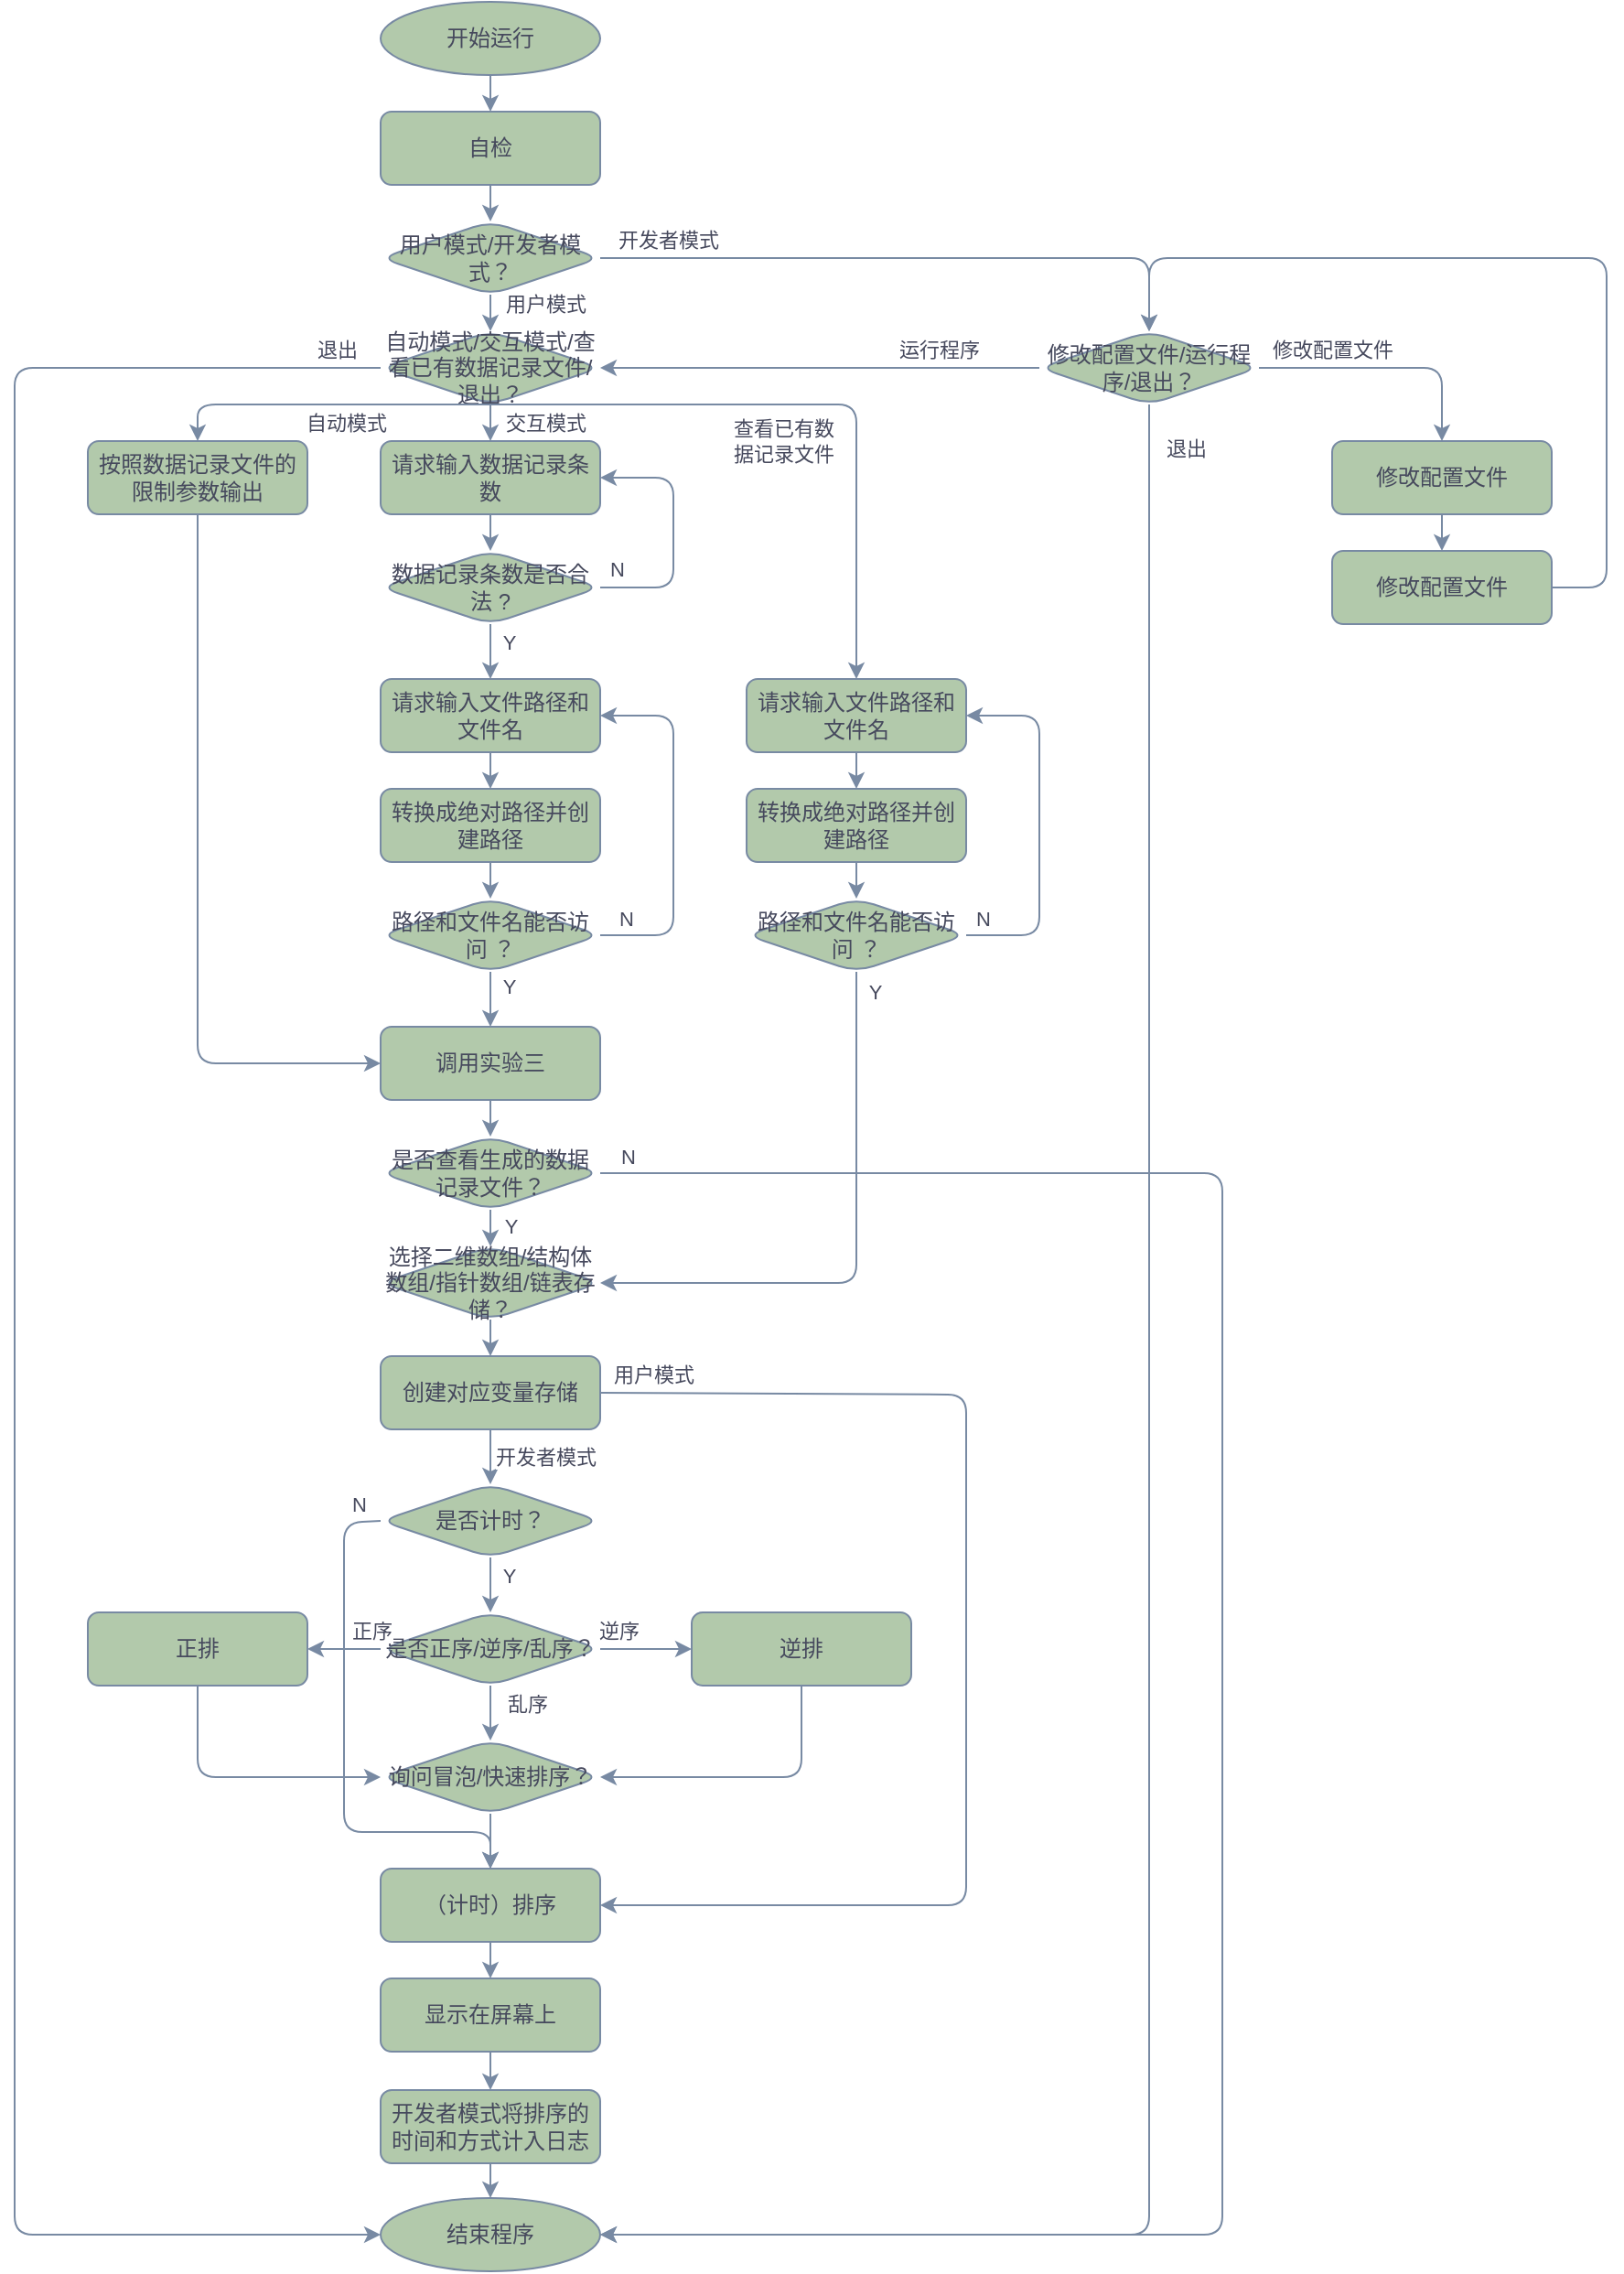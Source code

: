 <mxfile version="18.0.4" type="device"><diagram id="C5RBs43oDa-KdzZeNtuy" name="Page-1"><mxGraphModel dx="1183" dy="713" grid="1" gridSize="10" guides="1" tooltips="1" connect="1" arrows="1" fold="1" page="0" pageScale="1" pageWidth="827" pageHeight="1169" math="0" shadow="0"><root><mxCell id="WIyWlLk6GJQsqaUBKTNV-0"/><mxCell id="WIyWlLk6GJQsqaUBKTNV-1" parent="WIyWlLk6GJQsqaUBKTNV-0"/><mxCell id="RCvAtb0F2QyLSg0cnkYa-0" value="开始运行" style="ellipse;whiteSpace=wrap;html=1;rounded=1;fillColor=#B2C9AB;strokeColor=#788AA3;fontColor=#46495D;" parent="WIyWlLk6GJQsqaUBKTNV-1" vertex="1"><mxGeometry x="280" y="40" width="120" height="40" as="geometry"/></mxCell><mxCell id="RCvAtb0F2QyLSg0cnkYa-1" value="自检" style="rounded=1;whiteSpace=wrap;html=1;fillColor=#B2C9AB;strokeColor=#788AA3;fontColor=#46495D;" parent="WIyWlLk6GJQsqaUBKTNV-1" vertex="1"><mxGeometry x="280" y="100" width="120" height="40" as="geometry"/></mxCell><mxCell id="RCvAtb0F2QyLSg0cnkYa-2" value="" style="endArrow=classic;html=1;rounded=1;entryX=0.5;entryY=0;entryDx=0;entryDy=0;exitX=0.5;exitY=1;exitDx=0;exitDy=0;strokeColor=#788AA3;fontColor=#46495D;" parent="WIyWlLk6GJQsqaUBKTNV-1" source="RCvAtb0F2QyLSg0cnkYa-0" target="RCvAtb0F2QyLSg0cnkYa-1" edge="1"><mxGeometry width="50" height="50" relative="1" as="geometry"><mxPoint x="224" y="130" as="sourcePoint"/><mxPoint x="274" y="80" as="targetPoint"/></mxGeometry></mxCell><mxCell id="RCvAtb0F2QyLSg0cnkYa-4" value="用户模式/开发者模式？" style="rhombus;whiteSpace=wrap;html=1;rounded=1;fillColor=#B2C9AB;strokeColor=#788AA3;fontColor=#46495D;" parent="WIyWlLk6GJQsqaUBKTNV-1" vertex="1"><mxGeometry x="280" y="160" width="120" height="40" as="geometry"/></mxCell><mxCell id="RCvAtb0F2QyLSg0cnkYa-6" value="开发者模式" style="endArrow=classic;html=1;rounded=1;exitX=1;exitY=0.5;exitDx=0;exitDy=0;entryX=0.5;entryY=0;entryDx=0;entryDy=0;strokeColor=#788AA3;fontColor=#46495D;" parent="WIyWlLk6GJQsqaUBKTNV-1" source="RCvAtb0F2QyLSg0cnkYa-4" target="RCvAtb0F2QyLSg0cnkYa-8" edge="1"><mxGeometry x="-0.786" y="10" width="50" height="50" relative="1" as="geometry"><mxPoint x="464" y="230" as="sourcePoint"/><mxPoint x="524" y="180" as="targetPoint"/><Array as="points"><mxPoint x="700" y="180"/></Array><mxPoint as="offset"/></mxGeometry></mxCell><mxCell id="RCvAtb0F2QyLSg0cnkYa-7" value="用户模式" style="endArrow=classic;html=1;rounded=1;exitX=0.5;exitY=1;exitDx=0;exitDy=0;entryX=0.5;entryY=0;entryDx=0;entryDy=0;strokeColor=#788AA3;fontColor=#46495D;" parent="WIyWlLk6GJQsqaUBKTNV-1" source="RCvAtb0F2QyLSg0cnkYa-4" target="RCvAtb0F2QyLSg0cnkYa-9" edge="1"><mxGeometry x="-0.5" y="30" width="50" height="50" relative="1" as="geometry"><mxPoint x="204" y="230" as="sourcePoint"/><mxPoint x="174" y="180" as="targetPoint"/><Array as="points"/><mxPoint as="offset"/></mxGeometry></mxCell><mxCell id="RCvAtb0F2QyLSg0cnkYa-8" value="修改配置文件/运行程序/退出？" style="rhombus;whiteSpace=wrap;html=1;rounded=1;fillColor=#B2C9AB;strokeColor=#788AA3;fontColor=#46495D;" parent="WIyWlLk6GJQsqaUBKTNV-1" vertex="1"><mxGeometry x="640" y="220" width="120" height="40" as="geometry"/></mxCell><mxCell id="RCvAtb0F2QyLSg0cnkYa-9" value="自动模式/交互模式/查看已有数据记录文件/&lt;br&gt;退出？" style="rhombus;whiteSpace=wrap;html=1;rounded=1;fillColor=#B2C9AB;strokeColor=#788AA3;fontColor=#46495D;" parent="WIyWlLk6GJQsqaUBKTNV-1" vertex="1"><mxGeometry x="280" y="220" width="120" height="40" as="geometry"/></mxCell><mxCell id="RCvAtb0F2QyLSg0cnkYa-11" value="" style="endArrow=classic;html=1;rounded=1;entryX=0.5;entryY=0;entryDx=0;entryDy=0;exitX=0.5;exitY=1;exitDx=0;exitDy=0;strokeColor=#788AA3;fontColor=#46495D;" parent="WIyWlLk6GJQsqaUBKTNV-1" source="RCvAtb0F2QyLSg0cnkYa-1" target="RCvAtb0F2QyLSg0cnkYa-4" edge="1"><mxGeometry width="50" height="50" relative="1" as="geometry"><mxPoint x="154" y="130" as="sourcePoint"/><mxPoint x="204" y="80" as="targetPoint"/></mxGeometry></mxCell><mxCell id="RCvAtb0F2QyLSg0cnkYa-12" value="自动模式" style="endArrow=classic;html=1;rounded=1;exitX=0.5;exitY=1;exitDx=0;exitDy=0;entryX=0.5;entryY=0;entryDx=0;entryDy=0;strokeColor=#788AA3;fontColor=#46495D;" parent="WIyWlLk6GJQsqaUBKTNV-1" source="RCvAtb0F2QyLSg0cnkYa-9" target="RCvAtb0F2QyLSg0cnkYa-22" edge="1"><mxGeometry x="-0.116" y="10" width="50" height="50" relative="1" as="geometry"><mxPoint x="324" y="420" as="sourcePoint"/><mxPoint x="174" y="280" as="targetPoint"/><Array as="points"><mxPoint x="180" y="260"/></Array><mxPoint as="offset"/></mxGeometry></mxCell><mxCell id="RCvAtb0F2QyLSg0cnkYa-13" value="交互模式" style="endArrow=classic;html=1;rounded=1;exitX=0.5;exitY=1;exitDx=0;exitDy=0;entryX=0.5;entryY=0;entryDx=0;entryDy=0;strokeColor=#788AA3;fontColor=#46495D;" parent="WIyWlLk6GJQsqaUBKTNV-1" source="RCvAtb0F2QyLSg0cnkYa-9" target="RCvAtb0F2QyLSg0cnkYa-23" edge="1"><mxGeometry y="30" width="50" height="50" relative="1" as="geometry"><mxPoint x="384" y="440" as="sourcePoint"/><mxPoint x="354" y="280" as="targetPoint"/><mxPoint as="offset"/></mxGeometry></mxCell><mxCell id="RCvAtb0F2QyLSg0cnkYa-14" value="修改配置文件" style="endArrow=classic;html=1;rounded=1;exitX=1;exitY=0.5;exitDx=0;exitDy=0;entryX=0.5;entryY=0;entryDx=0;entryDy=0;strokeColor=#788AA3;fontColor=#46495D;" parent="WIyWlLk6GJQsqaUBKTNV-1" source="RCvAtb0F2QyLSg0cnkYa-8" target="RCvAtb0F2QyLSg0cnkYa-15" edge="1"><mxGeometry x="-0.429" y="10" width="50" height="50" relative="1" as="geometry"><mxPoint x="700" y="440" as="sourcePoint"/><mxPoint x="690" y="360" as="targetPoint"/><Array as="points"><mxPoint x="860" y="240"/></Array><mxPoint as="offset"/></mxGeometry></mxCell><mxCell id="RCvAtb0F2QyLSg0cnkYa-15" value="修改配置文件" style="rounded=1;whiteSpace=wrap;html=1;fillColor=#B2C9AB;strokeColor=#788AA3;fontColor=#46495D;" parent="WIyWlLk6GJQsqaUBKTNV-1" vertex="1"><mxGeometry x="800" y="280" width="120" height="40" as="geometry"/></mxCell><mxCell id="RCvAtb0F2QyLSg0cnkYa-17" value="是否计时？" style="rhombus;whiteSpace=wrap;html=1;rounded=1;fillColor=#B2C9AB;strokeColor=#788AA3;fontColor=#46495D;" parent="WIyWlLk6GJQsqaUBKTNV-1" vertex="1"><mxGeometry x="280" y="850" width="120" height="40" as="geometry"/></mxCell><mxCell id="RCvAtb0F2QyLSg0cnkYa-18" value="" style="endArrow=classic;html=1;rounded=1;exitX=1;exitY=0.5;exitDx=0;exitDy=0;entryX=0.5;entryY=0;entryDx=0;entryDy=0;strokeColor=#788AA3;fontColor=#46495D;" parent="WIyWlLk6GJQsqaUBKTNV-1" source="yi9WrmqVr_Mzs4RVns7X-0" target="RCvAtb0F2QyLSg0cnkYa-8" edge="1"><mxGeometry width="50" height="50" relative="1" as="geometry"><mxPoint x="860" y="490" as="sourcePoint"/><mxPoint x="950" y="375" as="targetPoint"/><Array as="points"><mxPoint x="950" y="360"/><mxPoint x="950" y="180"/><mxPoint x="700" y="180"/></Array></mxGeometry></mxCell><mxCell id="RCvAtb0F2QyLSg0cnkYa-22" value="按照数据记录文件的限制参数输出" style="rounded=1;whiteSpace=wrap;html=1;fillColor=#B2C9AB;strokeColor=#788AA3;fontColor=#46495D;" parent="WIyWlLk6GJQsqaUBKTNV-1" vertex="1"><mxGeometry x="120" y="280" width="120" height="40" as="geometry"/></mxCell><mxCell id="RCvAtb0F2QyLSg0cnkYa-23" value="请求输入数据记录条数" style="rounded=1;whiteSpace=wrap;html=1;fillColor=#B2C9AB;strokeColor=#788AA3;fontColor=#46495D;" parent="WIyWlLk6GJQsqaUBKTNV-1" vertex="1"><mxGeometry x="280" y="280" width="120" height="40" as="geometry"/></mxCell><mxCell id="RCvAtb0F2QyLSg0cnkYa-24" value="数据记录条数是否合法 ?" style="rhombus;whiteSpace=wrap;html=1;rounded=1;fillColor=#B2C9AB;strokeColor=#788AA3;fontColor=#46495D;" parent="WIyWlLk6GJQsqaUBKTNV-1" vertex="1"><mxGeometry x="280" y="340" width="120" height="40" as="geometry"/></mxCell><mxCell id="RCvAtb0F2QyLSg0cnkYa-25" value="N" style="endArrow=classic;html=1;rounded=1;exitX=1;exitY=0.5;exitDx=0;exitDy=0;entryX=1;entryY=0.5;entryDx=0;entryDy=0;strokeColor=#788AA3;fontColor=#46495D;" parent="WIyWlLk6GJQsqaUBKTNV-1" source="RCvAtb0F2QyLSg0cnkYa-24" target="RCvAtb0F2QyLSg0cnkYa-23" edge="1"><mxGeometry x="-0.875" y="10" width="50" height="50" relative="1" as="geometry"><mxPoint x="304" y="400" as="sourcePoint"/><mxPoint x="454" y="390" as="targetPoint"/><Array as="points"><mxPoint x="440" y="360"/><mxPoint x="440" y="300"/></Array><mxPoint as="offset"/></mxGeometry></mxCell><mxCell id="RCvAtb0F2QyLSg0cnkYa-26" value="" style="endArrow=classic;html=1;rounded=1;entryX=0.5;entryY=0;entryDx=0;entryDy=0;exitX=0.5;exitY=1;exitDx=0;exitDy=0;strokeColor=#788AA3;fontColor=#46495D;" parent="WIyWlLk6GJQsqaUBKTNV-1" source="RCvAtb0F2QyLSg0cnkYa-23" target="RCvAtb0F2QyLSg0cnkYa-24" edge="1"><mxGeometry width="50" height="50" relative="1" as="geometry"><mxPoint x="264" y="590" as="sourcePoint"/><mxPoint x="314" y="540" as="targetPoint"/><Array as="points"/></mxGeometry></mxCell><mxCell id="RCvAtb0F2QyLSg0cnkYa-27" value="请求输入文件路径和文件名" style="rounded=1;whiteSpace=wrap;html=1;fillColor=#B2C9AB;strokeColor=#788AA3;fontColor=#46495D;" parent="WIyWlLk6GJQsqaUBKTNV-1" vertex="1"><mxGeometry x="280" y="410" width="120" height="40" as="geometry"/></mxCell><mxCell id="RCvAtb0F2QyLSg0cnkYa-28" value="路径和文件名能否访问 ？" style="rhombus;whiteSpace=wrap;html=1;rounded=1;fillColor=#B2C9AB;strokeColor=#788AA3;fontColor=#46495D;" parent="WIyWlLk6GJQsqaUBKTNV-1" vertex="1"><mxGeometry x="280" y="530" width="120" height="40" as="geometry"/></mxCell><mxCell id="RCvAtb0F2QyLSg0cnkYa-29" value="" style="endArrow=classic;html=1;rounded=1;entryX=0.5;entryY=0;entryDx=0;entryDy=0;exitX=0.5;exitY=1;exitDx=0;exitDy=0;strokeColor=#788AA3;fontColor=#46495D;" parent="WIyWlLk6GJQsqaUBKTNV-1" source="RCvAtb0F2QyLSg0cnkYa-31" target="RCvAtb0F2QyLSg0cnkYa-28" edge="1"><mxGeometry width="50" height="50" relative="1" as="geometry"><mxPoint x="254" y="640" as="sourcePoint"/><mxPoint x="214" y="580" as="targetPoint"/></mxGeometry></mxCell><mxCell id="RCvAtb0F2QyLSg0cnkYa-30" value="N" style="endArrow=classic;html=1;rounded=1;entryX=1;entryY=0.5;entryDx=0;entryDy=0;exitX=1;exitY=0.5;exitDx=0;exitDy=0;strokeColor=#788AA3;fontColor=#46495D;" parent="WIyWlLk6GJQsqaUBKTNV-1" source="RCvAtb0F2QyLSg0cnkYa-28" target="RCvAtb0F2QyLSg0cnkYa-27" edge="1"><mxGeometry x="-0.867" y="9" width="50" height="50" relative="1" as="geometry"><mxPoint x="484" y="610" as="sourcePoint"/><mxPoint x="534" y="560" as="targetPoint"/><Array as="points"><mxPoint x="440" y="550"/><mxPoint x="440" y="430"/></Array><mxPoint as="offset"/></mxGeometry></mxCell><mxCell id="RCvAtb0F2QyLSg0cnkYa-31" value="转换成绝对路径并创建路径" style="rounded=1;whiteSpace=wrap;html=1;fillColor=#B2C9AB;strokeColor=#788AA3;fontColor=#46495D;" parent="WIyWlLk6GJQsqaUBKTNV-1" vertex="1"><mxGeometry x="280" y="470" width="120" height="40" as="geometry"/></mxCell><mxCell id="RCvAtb0F2QyLSg0cnkYa-32" value="" style="endArrow=classic;html=1;rounded=1;entryX=0.5;entryY=0;entryDx=0;entryDy=0;exitX=0.5;exitY=1;exitDx=0;exitDy=0;strokeColor=#788AA3;fontColor=#46495D;" parent="WIyWlLk6GJQsqaUBKTNV-1" source="RCvAtb0F2QyLSg0cnkYa-27" target="RCvAtb0F2QyLSg0cnkYa-31" edge="1"><mxGeometry width="50" height="50" relative="1" as="geometry"><mxPoint x="194" y="530" as="sourcePoint"/><mxPoint x="244" y="480" as="targetPoint"/></mxGeometry></mxCell><mxCell id="RCvAtb0F2QyLSg0cnkYa-33" value="Y" style="endArrow=classic;html=1;rounded=1;curved=0;entryX=0.5;entryY=0;entryDx=0;entryDy=0;exitX=0.5;exitY=1;exitDx=0;exitDy=0;strokeColor=#788AA3;fontColor=#46495D;" parent="WIyWlLk6GJQsqaUBKTNV-1" source="RCvAtb0F2QyLSg0cnkYa-24" target="RCvAtb0F2QyLSg0cnkYa-27" edge="1"><mxGeometry x="-0.333" y="10" width="50" height="50" relative="1" as="geometry"><mxPoint x="364" y="390" as="sourcePoint"/><mxPoint x="254" y="390" as="targetPoint"/><mxPoint as="offset"/></mxGeometry></mxCell><mxCell id="RCvAtb0F2QyLSg0cnkYa-34" value="退出" style="endArrow=classic;html=1;rounded=1;curved=0;exitX=0;exitY=0.5;exitDx=0;exitDy=0;entryX=0;entryY=0.5;entryDx=0;entryDy=0;strokeColor=#788AA3;fontColor=#46495D;" parent="WIyWlLk6GJQsqaUBKTNV-1" source="RCvAtb0F2QyLSg0cnkYa-9" target="9ZhinYAcnmtyQbIYhpsp-7" edge="1"><mxGeometry x="-0.966" y="-10" width="50" height="50" relative="1" as="geometry"><mxPoint x="174" y="180" as="sourcePoint"/><mxPoint x="84" y="560" as="targetPoint"/><Array as="points"><mxPoint x="80" y="240"/><mxPoint x="80" y="1260"/></Array><mxPoint as="offset"/></mxGeometry></mxCell><mxCell id="RCvAtb0F2QyLSg0cnkYa-35" value="退出" style="endArrow=classic;html=1;rounded=1;curved=0;exitX=0.5;exitY=1;exitDx=0;exitDy=0;entryX=1;entryY=0.5;entryDx=0;entryDy=0;strokeColor=#788AA3;fontColor=#46495D;" parent="WIyWlLk6GJQsqaUBKTNV-1" source="RCvAtb0F2QyLSg0cnkYa-8" target="9ZhinYAcnmtyQbIYhpsp-7" edge="1"><mxGeometry x="-0.963" y="20" width="50" height="50" relative="1" as="geometry"><mxPoint x="684" y="500" as="sourcePoint"/><mxPoint x="594" y="580" as="targetPoint"/><Array as="points"><mxPoint x="700" y="1260"/></Array><mxPoint as="offset"/></mxGeometry></mxCell><mxCell id="9ZhinYAcnmtyQbIYhpsp-0" value="调用实验三" style="rounded=1;whiteSpace=wrap;html=1;fillColor=#B2C9AB;strokeColor=#788AA3;fontColor=#46495D;" parent="WIyWlLk6GJQsqaUBKTNV-1" vertex="1"><mxGeometry x="280" y="600" width="120" height="40" as="geometry"/></mxCell><mxCell id="9ZhinYAcnmtyQbIYhpsp-1" value="" style="endArrow=classic;html=1;rounded=1;curved=0;exitX=0.5;exitY=1;exitDx=0;exitDy=0;entryX=0;entryY=0.5;entryDx=0;entryDy=0;strokeColor=#788AA3;fontColor=#46495D;" parent="WIyWlLk6GJQsqaUBKTNV-1" source="RCvAtb0F2QyLSg0cnkYa-22" target="9ZhinYAcnmtyQbIYhpsp-0" edge="1"><mxGeometry width="50" height="50" relative="1" as="geometry"><mxPoint x="174" y="590" as="sourcePoint"/><mxPoint x="224" y="540" as="targetPoint"/><Array as="points"><mxPoint x="180" y="620"/></Array></mxGeometry></mxCell><mxCell id="9ZhinYAcnmtyQbIYhpsp-5" value="Y" style="endArrow=classic;html=1;rounded=1;curved=0;exitX=0.5;exitY=1;exitDx=0;exitDy=0;entryX=0.5;entryY=0;entryDx=0;entryDy=0;strokeColor=#788AA3;fontColor=#46495D;" parent="WIyWlLk6GJQsqaUBKTNV-1" source="RCvAtb0F2QyLSg0cnkYa-28" target="9ZhinYAcnmtyQbIYhpsp-0" edge="1"><mxGeometry x="-0.5" y="10" width="50" height="50" relative="1" as="geometry"><mxPoint x="474" y="640" as="sourcePoint"/><mxPoint x="524" y="590" as="targetPoint"/><mxPoint as="offset"/></mxGeometry></mxCell><mxCell id="9ZhinYAcnmtyQbIYhpsp-6" value="运行程序" style="endArrow=classic;html=1;rounded=1;curved=0;exitX=0;exitY=0.5;exitDx=0;exitDy=0;entryX=1;entryY=0.5;entryDx=0;entryDy=0;strokeColor=#788AA3;fontColor=#46495D;" parent="WIyWlLk6GJQsqaUBKTNV-1" source="RCvAtb0F2QyLSg0cnkYa-8" target="RCvAtb0F2QyLSg0cnkYa-9" edge="1"><mxGeometry x="-0.538" y="-10" width="50" height="50" relative="1" as="geometry"><mxPoint x="514" y="380" as="sourcePoint"/><mxPoint x="564" y="330" as="targetPoint"/><mxPoint as="offset"/></mxGeometry></mxCell><mxCell id="9ZhinYAcnmtyQbIYhpsp-7" value="结束程序" style="ellipse;whiteSpace=wrap;html=1;rounded=1;fillColor=#B2C9AB;strokeColor=#788AA3;fontColor=#46495D;" parent="WIyWlLk6GJQsqaUBKTNV-1" vertex="1"><mxGeometry x="280" y="1240" width="120" height="40" as="geometry"/></mxCell><mxCell id="9ZhinYAcnmtyQbIYhpsp-8" value="" style="endArrow=classic;html=1;rounded=1;curved=0;exitX=0.5;exitY=1;exitDx=0;exitDy=0;entryX=0.5;entryY=0;entryDx=0;entryDy=0;strokeColor=#788AA3;fontColor=#46495D;" parent="WIyWlLk6GJQsqaUBKTNV-1" source="9ZhinYAcnmtyQbIYhpsp-0" target="9ZhinYAcnmtyQbIYhpsp-24" edge="1"><mxGeometry width="50" height="50" relative="1" as="geometry"><mxPoint x="184" y="700" as="sourcePoint"/><mxPoint x="464" y="680" as="targetPoint"/></mxGeometry></mxCell><mxCell id="9ZhinYAcnmtyQbIYhpsp-9" value="是否正序/逆序/乱序？" style="rhombus;whiteSpace=wrap;html=1;rounded=1;fillColor=#B2C9AB;strokeColor=#788AA3;fontColor=#46495D;" parent="WIyWlLk6GJQsqaUBKTNV-1" vertex="1"><mxGeometry x="280" y="920" width="120" height="40" as="geometry"/></mxCell><mxCell id="9ZhinYAcnmtyQbIYhpsp-10" value="Y" style="endArrow=classic;html=1;rounded=1;curved=0;entryX=0.5;entryY=0;entryDx=0;entryDy=0;exitX=0.5;exitY=1;exitDx=0;exitDy=0;strokeColor=#788AA3;fontColor=#46495D;" parent="WIyWlLk6GJQsqaUBKTNV-1" source="RCvAtb0F2QyLSg0cnkYa-17" target="9ZhinYAcnmtyQbIYhpsp-9" edge="1"><mxGeometry x="-0.333" y="10" width="50" height="50" relative="1" as="geometry"><mxPoint x="162.25" y="910" as="sourcePoint"/><mxPoint x="212.25" y="860" as="targetPoint"/><mxPoint as="offset"/></mxGeometry></mxCell><mxCell id="9ZhinYAcnmtyQbIYhpsp-11" value="乱序" style="endArrow=classic;html=1;rounded=1;curved=0;exitX=0.5;exitY=1;exitDx=0;exitDy=0;entryX=0.5;entryY=0;entryDx=0;entryDy=0;strokeColor=#788AA3;fontColor=#46495D;" parent="WIyWlLk6GJQsqaUBKTNV-1" source="9ZhinYAcnmtyQbIYhpsp-9" target="jewh7ueJB_uBtncr0iBe-1" edge="1"><mxGeometry x="-0.333" y="20" width="50" height="50" relative="1" as="geometry"><mxPoint x="252.25" y="1050" as="sourcePoint"/><mxPoint x="342.25" y="1010" as="targetPoint"/><mxPoint as="offset"/></mxGeometry></mxCell><mxCell id="9ZhinYAcnmtyQbIYhpsp-12" value="正序" style="endArrow=classic;html=1;rounded=1;curved=0;exitX=0;exitY=0.5;exitDx=0;exitDy=0;entryX=1;entryY=0.5;entryDx=0;entryDy=0;strokeColor=#788AA3;fontColor=#46495D;" parent="WIyWlLk6GJQsqaUBKTNV-1" source="9ZhinYAcnmtyQbIYhpsp-9" target="9ZhinYAcnmtyQbIYhpsp-16" edge="1"><mxGeometry x="-0.714" y="-10" width="50" height="50" relative="1" as="geometry"><mxPoint x="182.25" y="950" as="sourcePoint"/><mxPoint x="212.25" y="940" as="targetPoint"/><Array as="points"/><mxPoint as="offset"/></mxGeometry></mxCell><mxCell id="9ZhinYAcnmtyQbIYhpsp-13" value="逆序" style="endArrow=classic;html=1;rounded=1;curved=0;exitX=1;exitY=0.5;exitDx=0;exitDy=0;entryX=0;entryY=0.5;entryDx=0;entryDy=0;strokeColor=#788AA3;fontColor=#46495D;" parent="WIyWlLk6GJQsqaUBKTNV-1" source="9ZhinYAcnmtyQbIYhpsp-9" target="9ZhinYAcnmtyQbIYhpsp-17" edge="1"><mxGeometry x="-0.625" y="10" width="50" height="50" relative="1" as="geometry"><mxPoint x="452.25" y="960" as="sourcePoint"/><mxPoint x="502.25" y="930" as="targetPoint"/><Array as="points"/><mxPoint as="offset"/></mxGeometry></mxCell><mxCell id="9ZhinYAcnmtyQbIYhpsp-14" value="（计时）排序" style="rounded=1;whiteSpace=wrap;html=1;fillColor=#B2C9AB;strokeColor=#788AA3;fontColor=#46495D;" parent="WIyWlLk6GJQsqaUBKTNV-1" vertex="1"><mxGeometry x="280" y="1060" width="120" height="40" as="geometry"/></mxCell><mxCell id="9ZhinYAcnmtyQbIYhpsp-16" value="正排" style="rounded=1;whiteSpace=wrap;html=1;fillColor=#B2C9AB;strokeColor=#788AA3;fontColor=#46495D;" parent="WIyWlLk6GJQsqaUBKTNV-1" vertex="1"><mxGeometry x="120" y="920" width="120" height="40" as="geometry"/></mxCell><mxCell id="9ZhinYAcnmtyQbIYhpsp-17" value="逆排" style="rounded=1;whiteSpace=wrap;html=1;fillColor=#B2C9AB;strokeColor=#788AA3;fontColor=#46495D;" parent="WIyWlLk6GJQsqaUBKTNV-1" vertex="1"><mxGeometry x="450" y="920" width="120" height="40" as="geometry"/></mxCell><mxCell id="9ZhinYAcnmtyQbIYhpsp-18" value="" style="endArrow=classic;html=1;rounded=1;curved=0;entryX=0;entryY=0.5;entryDx=0;entryDy=0;exitX=0.5;exitY=1;exitDx=0;exitDy=0;strokeColor=#788AA3;fontColor=#46495D;" parent="WIyWlLk6GJQsqaUBKTNV-1" source="9ZhinYAcnmtyQbIYhpsp-16" target="jewh7ueJB_uBtncr0iBe-1" edge="1"><mxGeometry width="50" height="50" relative="1" as="geometry"><mxPoint x="174" y="961" as="sourcePoint"/><mxPoint x="322.25" y="1100" as="targetPoint"/><Array as="points"><mxPoint x="180" y="1010"/></Array></mxGeometry></mxCell><mxCell id="9ZhinYAcnmtyQbIYhpsp-19" value="" style="endArrow=classic;html=1;rounded=1;curved=0;entryX=1;entryY=0.5;entryDx=0;entryDy=0;exitX=0.5;exitY=1;exitDx=0;exitDy=0;strokeColor=#788AA3;fontColor=#46495D;" parent="WIyWlLk6GJQsqaUBKTNV-1" source="9ZhinYAcnmtyQbIYhpsp-17" target="jewh7ueJB_uBtncr0iBe-1" edge="1"><mxGeometry width="50" height="50" relative="1" as="geometry"><mxPoint x="402.25" y="1120" as="sourcePoint"/><mxPoint x="452.25" y="1070" as="targetPoint"/><Array as="points"><mxPoint x="510" y="1010"/></Array></mxGeometry></mxCell><mxCell id="9ZhinYAcnmtyQbIYhpsp-20" value="N" style="endArrow=classic;html=1;rounded=1;curved=0;exitX=0;exitY=0.5;exitDx=0;exitDy=0;entryX=0.5;entryY=0;entryDx=0;entryDy=0;strokeColor=#788AA3;fontColor=#46495D;" parent="WIyWlLk6GJQsqaUBKTNV-1" source="RCvAtb0F2QyLSg0cnkYa-17" target="9ZhinYAcnmtyQbIYhpsp-14" edge="1"><mxGeometry x="-0.917" y="-10" width="50" height="50" relative="1" as="geometry"><mxPoint x="172.25" y="900" as="sourcePoint"/><mxPoint x="222.25" y="850" as="targetPoint"/><Array as="points"><mxPoint x="260" y="871"/><mxPoint x="260" y="1040"/><mxPoint x="340" y="1040"/></Array><mxPoint as="offset"/></mxGeometry></mxCell><mxCell id="9ZhinYAcnmtyQbIYhpsp-21" value="显示在屏幕上" style="rounded=1;whiteSpace=wrap;html=1;fillColor=#B2C9AB;strokeColor=#788AA3;fontColor=#46495D;" parent="WIyWlLk6GJQsqaUBKTNV-1" vertex="1"><mxGeometry x="280" y="1120" width="120" height="40" as="geometry"/></mxCell><mxCell id="9ZhinYAcnmtyQbIYhpsp-22" value="" style="endArrow=classic;html=1;rounded=1;curved=0;entryX=0.5;entryY=0;entryDx=0;entryDy=0;exitX=0.5;exitY=1;exitDx=0;exitDy=0;strokeColor=#788AA3;fontColor=#46495D;" parent="WIyWlLk6GJQsqaUBKTNV-1" source="9ZhinYAcnmtyQbIYhpsp-14" target="9ZhinYAcnmtyQbIYhpsp-21" edge="1"><mxGeometry width="50" height="50" relative="1" as="geometry"><mxPoint x="212.25" y="1170" as="sourcePoint"/><mxPoint x="342.25" y="1120" as="targetPoint"/></mxGeometry></mxCell><mxCell id="9ZhinYAcnmtyQbIYhpsp-23" value="" style="endArrow=classic;html=1;curved=0;exitX=0.5;exitY=1;exitDx=0;exitDy=0;entryX=0.5;entryY=0;entryDx=0;entryDy=0;rounded=1;strokeColor=#788AA3;fontColor=#46495D;" parent="WIyWlLk6GJQsqaUBKTNV-1" source="9ZhinYAcnmtyQbIYhpsp-21" target="jewh7ueJB_uBtncr0iBe-3" edge="1"><mxGeometry width="50" height="50" relative="1" as="geometry"><mxPoint x="214" y="1110" as="sourcePoint"/><mxPoint x="264" y="1060" as="targetPoint"/></mxGeometry></mxCell><mxCell id="9ZhinYAcnmtyQbIYhpsp-24" value="是否查看生成的数据记录文件？" style="rhombus;whiteSpace=wrap;html=1;rounded=1;fillColor=#B2C9AB;strokeColor=#788AA3;fontColor=#46495D;" parent="WIyWlLk6GJQsqaUBKTNV-1" vertex="1"><mxGeometry x="280" y="660" width="120" height="40" as="geometry"/></mxCell><mxCell id="9ZhinYAcnmtyQbIYhpsp-25" value="Y" style="endArrow=classic;html=1;curved=0;exitX=0.5;exitY=1;exitDx=0;exitDy=0;entryX=0.5;entryY=0;entryDx=0;entryDy=0;rounded=1;strokeColor=#788AA3;fontColor=#46495D;" parent="WIyWlLk6GJQsqaUBKTNV-1" source="9ZhinYAcnmtyQbIYhpsp-24" target="9ZhinYAcnmtyQbIYhpsp-26" edge="1"><mxGeometry x="-0.094" y="11" width="50" height="50" relative="1" as="geometry"><mxPoint x="454" y="740" as="sourcePoint"/><mxPoint x="504" y="690" as="targetPoint"/><mxPoint as="offset"/></mxGeometry></mxCell><mxCell id="9ZhinYAcnmtyQbIYhpsp-26" value="选择二维数组/结构体数组/指针数组/链表存储？" style="rhombus;whiteSpace=wrap;html=1;rounded=1;fillColor=#B2C9AB;strokeColor=#788AA3;fontColor=#46495D;" parent="WIyWlLk6GJQsqaUBKTNV-1" vertex="1"><mxGeometry x="280" y="720" width="120" height="40" as="geometry"/></mxCell><mxCell id="9ZhinYAcnmtyQbIYhpsp-27" value="查看已有数&lt;br&gt;据记录文件" style="endArrow=classic;html=1;curved=0;exitX=0.5;exitY=1;exitDx=0;exitDy=0;rounded=1;entryX=0.5;entryY=0;entryDx=0;entryDy=0;strokeColor=#788AA3;fontColor=#46495D;" parent="WIyWlLk6GJQsqaUBKTNV-1" source="RCvAtb0F2QyLSg0cnkYa-9" target="EbjO76HRC-WgrNDQ2Pan-0" edge="1"><mxGeometry x="-0.086" y="-20" width="50" height="50" relative="1" as="geometry"><mxPoint x="514" y="500" as="sourcePoint"/><mxPoint x="540" y="491" as="targetPoint"/><Array as="points"><mxPoint x="540" y="260"/></Array><mxPoint as="offset"/></mxGeometry></mxCell><mxCell id="9ZhinYAcnmtyQbIYhpsp-28" value="" style="endArrow=classic;html=1;curved=0;exitX=0.5;exitY=1;exitDx=0;exitDy=0;entryX=0.5;entryY=0;entryDx=0;entryDy=0;rounded=1;strokeColor=#788AA3;fontColor=#46495D;" parent="WIyWlLk6GJQsqaUBKTNV-1" source="9ZhinYAcnmtyQbIYhpsp-26" target="9ZhinYAcnmtyQbIYhpsp-31" edge="1"><mxGeometry width="50" height="50" relative="1" as="geometry"><mxPoint x="144" y="800" as="sourcePoint"/><mxPoint x="194" y="750" as="targetPoint"/></mxGeometry></mxCell><mxCell id="9ZhinYAcnmtyQbIYhpsp-29" value="用户模式" style="endArrow=classic;html=1;curved=0;exitX=1;exitY=0.5;exitDx=0;exitDy=0;entryX=1;entryY=0.5;entryDx=0;entryDy=0;rounded=1;strokeColor=#788AA3;fontColor=#46495D;" parent="WIyWlLk6GJQsqaUBKTNV-1" source="9ZhinYAcnmtyQbIYhpsp-31" target="9ZhinYAcnmtyQbIYhpsp-14" edge="1"><mxGeometry x="-0.914" y="10" width="50" height="50" relative="1" as="geometry"><mxPoint x="724" y="790" as="sourcePoint"/><mxPoint x="774" y="800" as="targetPoint"/><Array as="points"><mxPoint x="600" y="801"/><mxPoint x="600" y="1080"/></Array><mxPoint as="offset"/></mxGeometry></mxCell><mxCell id="9ZhinYAcnmtyQbIYhpsp-31" value="创建对应变量存储" style="rounded=1;whiteSpace=wrap;html=1;fillColor=#B2C9AB;strokeColor=#788AA3;fontColor=#46495D;" parent="WIyWlLk6GJQsqaUBKTNV-1" vertex="1"><mxGeometry x="280" y="780" width="120" height="40" as="geometry"/></mxCell><mxCell id="9ZhinYAcnmtyQbIYhpsp-32" value="开发者模式" style="endArrow=classic;html=1;curved=0;entryX=0.5;entryY=0;entryDx=0;entryDy=0;rounded=1;strokeColor=#788AA3;fontColor=#46495D;exitX=0.5;exitY=1;exitDx=0;exitDy=0;" parent="WIyWlLk6GJQsqaUBKTNV-1" target="RCvAtb0F2QyLSg0cnkYa-17" edge="1" source="9ZhinYAcnmtyQbIYhpsp-31"><mxGeometry y="30" width="50" height="50" relative="1" as="geometry"><mxPoint x="344" y="820" as="sourcePoint"/><mxPoint x="214" y="780" as="targetPoint"/><mxPoint as="offset"/></mxGeometry></mxCell><mxCell id="EbjO76HRC-WgrNDQ2Pan-0" value="请求输入文件路径和文件名" style="rounded=1;whiteSpace=wrap;html=1;fillColor=#B2C9AB;strokeColor=#788AA3;fontColor=#46495D;" parent="WIyWlLk6GJQsqaUBKTNV-1" vertex="1"><mxGeometry x="480" y="410" width="120" height="40" as="geometry"/></mxCell><mxCell id="EbjO76HRC-WgrNDQ2Pan-1" value="路径和文件名能否访问 ？" style="rhombus;whiteSpace=wrap;html=1;rounded=1;fillColor=#B2C9AB;strokeColor=#788AA3;fontColor=#46495D;" parent="WIyWlLk6GJQsqaUBKTNV-1" vertex="1"><mxGeometry x="480" y="530" width="120" height="40" as="geometry"/></mxCell><mxCell id="EbjO76HRC-WgrNDQ2Pan-2" value="" style="endArrow=classic;html=1;rounded=1;entryX=0.5;entryY=0;entryDx=0;entryDy=0;exitX=0.5;exitY=1;exitDx=0;exitDy=0;strokeColor=#788AA3;fontColor=#46495D;" parent="WIyWlLk6GJQsqaUBKTNV-1" source="EbjO76HRC-WgrNDQ2Pan-4" target="EbjO76HRC-WgrNDQ2Pan-1" edge="1"><mxGeometry width="50" height="50" relative="1" as="geometry"><mxPoint x="480" y="640" as="sourcePoint"/><mxPoint x="440" y="580" as="targetPoint"/></mxGeometry></mxCell><mxCell id="EbjO76HRC-WgrNDQ2Pan-3" value="N" style="endArrow=classic;html=1;rounded=1;entryX=1;entryY=0.5;entryDx=0;entryDy=0;exitX=1;exitY=0.5;exitDx=0;exitDy=0;strokeColor=#788AA3;fontColor=#46495D;" parent="WIyWlLk6GJQsqaUBKTNV-1" source="EbjO76HRC-WgrNDQ2Pan-1" target="EbjO76HRC-WgrNDQ2Pan-0" edge="1"><mxGeometry x="-0.917" y="9" width="50" height="50" relative="1" as="geometry"><mxPoint x="700" y="610" as="sourcePoint"/><mxPoint x="750" y="560" as="targetPoint"/><Array as="points"><mxPoint x="640" y="550"/><mxPoint x="640" y="430"/></Array><mxPoint as="offset"/></mxGeometry></mxCell><mxCell id="EbjO76HRC-WgrNDQ2Pan-4" value="转换成绝对路径并创建路径" style="rounded=1;whiteSpace=wrap;html=1;fillColor=#B2C9AB;strokeColor=#788AA3;fontColor=#46495D;" parent="WIyWlLk6GJQsqaUBKTNV-1" vertex="1"><mxGeometry x="480" y="470" width="120" height="40" as="geometry"/></mxCell><mxCell id="EbjO76HRC-WgrNDQ2Pan-5" value="" style="endArrow=classic;html=1;rounded=1;entryX=0.5;entryY=0;entryDx=0;entryDy=0;exitX=0.5;exitY=1;exitDx=0;exitDy=0;strokeColor=#788AA3;fontColor=#46495D;" parent="WIyWlLk6GJQsqaUBKTNV-1" source="EbjO76HRC-WgrNDQ2Pan-0" target="EbjO76HRC-WgrNDQ2Pan-4" edge="1"><mxGeometry width="50" height="50" relative="1" as="geometry"><mxPoint x="420" y="530" as="sourcePoint"/><mxPoint x="470" y="480" as="targetPoint"/></mxGeometry></mxCell><mxCell id="EbjO76HRC-WgrNDQ2Pan-6" value="Y" style="endArrow=classic;html=1;curved=0;exitX=0.5;exitY=1;exitDx=0;exitDy=0;rounded=1;entryX=1;entryY=0.5;entryDx=0;entryDy=0;strokeColor=#788AA3;fontColor=#46495D;" parent="WIyWlLk6GJQsqaUBKTNV-1" source="EbjO76HRC-WgrNDQ2Pan-1" target="9ZhinYAcnmtyQbIYhpsp-26" edge="1"><mxGeometry x="-0.932" y="10" width="50" height="50" relative="1" as="geometry"><mxPoint x="590" y="621" as="sourcePoint"/><mxPoint x="806" y="771" as="targetPoint"/><Array as="points"><mxPoint x="540" y="740"/></Array><mxPoint as="offset"/></mxGeometry></mxCell><mxCell id="jewh7ueJB_uBtncr0iBe-1" value="询问冒泡/快速排序？" style="rhombus;whiteSpace=wrap;html=1;rounded=1;fillColor=#B2C9AB;strokeColor=#788AA3;fontColor=#46495D;" parent="WIyWlLk6GJQsqaUBKTNV-1" vertex="1"><mxGeometry x="280" y="990" width="120" height="40" as="geometry"/></mxCell><mxCell id="jewh7ueJB_uBtncr0iBe-2" value="" style="endArrow=classic;html=1;rounded=1;entryX=0.5;entryY=0;entryDx=0;entryDy=0;exitX=0.5;exitY=1;exitDx=0;exitDy=0;strokeColor=#788AA3;fontColor=#46495D;" parent="WIyWlLk6GJQsqaUBKTNV-1" source="jewh7ueJB_uBtncr0iBe-1" target="9ZhinYAcnmtyQbIYhpsp-14" edge="1"><mxGeometry width="50" height="50" relative="1" as="geometry"><mxPoint x="430" y="1031" as="sourcePoint"/><mxPoint x="270" y="980" as="targetPoint"/></mxGeometry></mxCell><mxCell id="jewh7ueJB_uBtncr0iBe-3" value="开发者模式将排序的时间和方式计入日志" style="rounded=1;whiteSpace=wrap;html=1;fillColor=#B2C9AB;strokeColor=#788AA3;fontColor=#46495D;" parent="WIyWlLk6GJQsqaUBKTNV-1" vertex="1"><mxGeometry x="280" y="1181" width="120" height="40" as="geometry"/></mxCell><mxCell id="jewh7ueJB_uBtncr0iBe-4" value="" style="endArrow=classic;html=1;rounded=1;curved=0;entryX=0.5;entryY=0;entryDx=0;entryDy=0;exitX=0.5;exitY=1;exitDx=0;exitDy=0;strokeColor=#788AA3;fontColor=#46495D;" parent="WIyWlLk6GJQsqaUBKTNV-1" source="jewh7ueJB_uBtncr0iBe-3" target="9ZhinYAcnmtyQbIYhpsp-7" edge="1"><mxGeometry width="50" height="50" relative="1" as="geometry"><mxPoint x="190" y="1211" as="sourcePoint"/><mxPoint x="240" y="1161" as="targetPoint"/></mxGeometry></mxCell><mxCell id="7G7OrN0VP5LWuk_BB6Qy-0" value="N" style="endArrow=classic;html=1;rounded=1;curved=0;exitX=1;exitY=0.5;exitDx=0;exitDy=0;entryX=1;entryY=0.5;entryDx=0;entryDy=0;strokeColor=#788AA3;fontColor=#46495D;" parent="WIyWlLk6GJQsqaUBKTNV-1" source="9ZhinYAcnmtyQbIYhpsp-24" target="9ZhinYAcnmtyQbIYhpsp-7" edge="1"><mxGeometry x="-0.976" y="9" width="50" height="50" relative="1" as="geometry"><mxPoint x="620" y="681" as="sourcePoint"/><mxPoint x="620" y="791" as="targetPoint"/><Array as="points"><mxPoint x="740" y="680"/><mxPoint x="740" y="1260"/></Array><mxPoint as="offset"/></mxGeometry></mxCell><mxCell id="yi9WrmqVr_Mzs4RVns7X-0" value="修改配置文件" style="rounded=1;whiteSpace=wrap;html=1;fillColor=#B2C9AB;strokeColor=#788AA3;fontColor=#46495D;" parent="WIyWlLk6GJQsqaUBKTNV-1" vertex="1"><mxGeometry x="800" y="340" width="120" height="40" as="geometry"/></mxCell><mxCell id="yi9WrmqVr_Mzs4RVns7X-1" value="" style="endArrow=classic;html=1;rounded=1;entryX=0.5;entryY=0;entryDx=0;entryDy=0;exitX=0.5;exitY=1;exitDx=0;exitDy=0;strokeColor=#788AA3;fontColor=#46495D;" parent="WIyWlLk6GJQsqaUBKTNV-1" source="RCvAtb0F2QyLSg0cnkYa-15" target="yi9WrmqVr_Mzs4RVns7X-0" edge="1"><mxGeometry width="50" height="50" relative="1" as="geometry"><mxPoint x="850" y="450" as="sourcePoint"/><mxPoint x="850" y="470" as="targetPoint"/></mxGeometry></mxCell></root></mxGraphModel></diagram></mxfile>